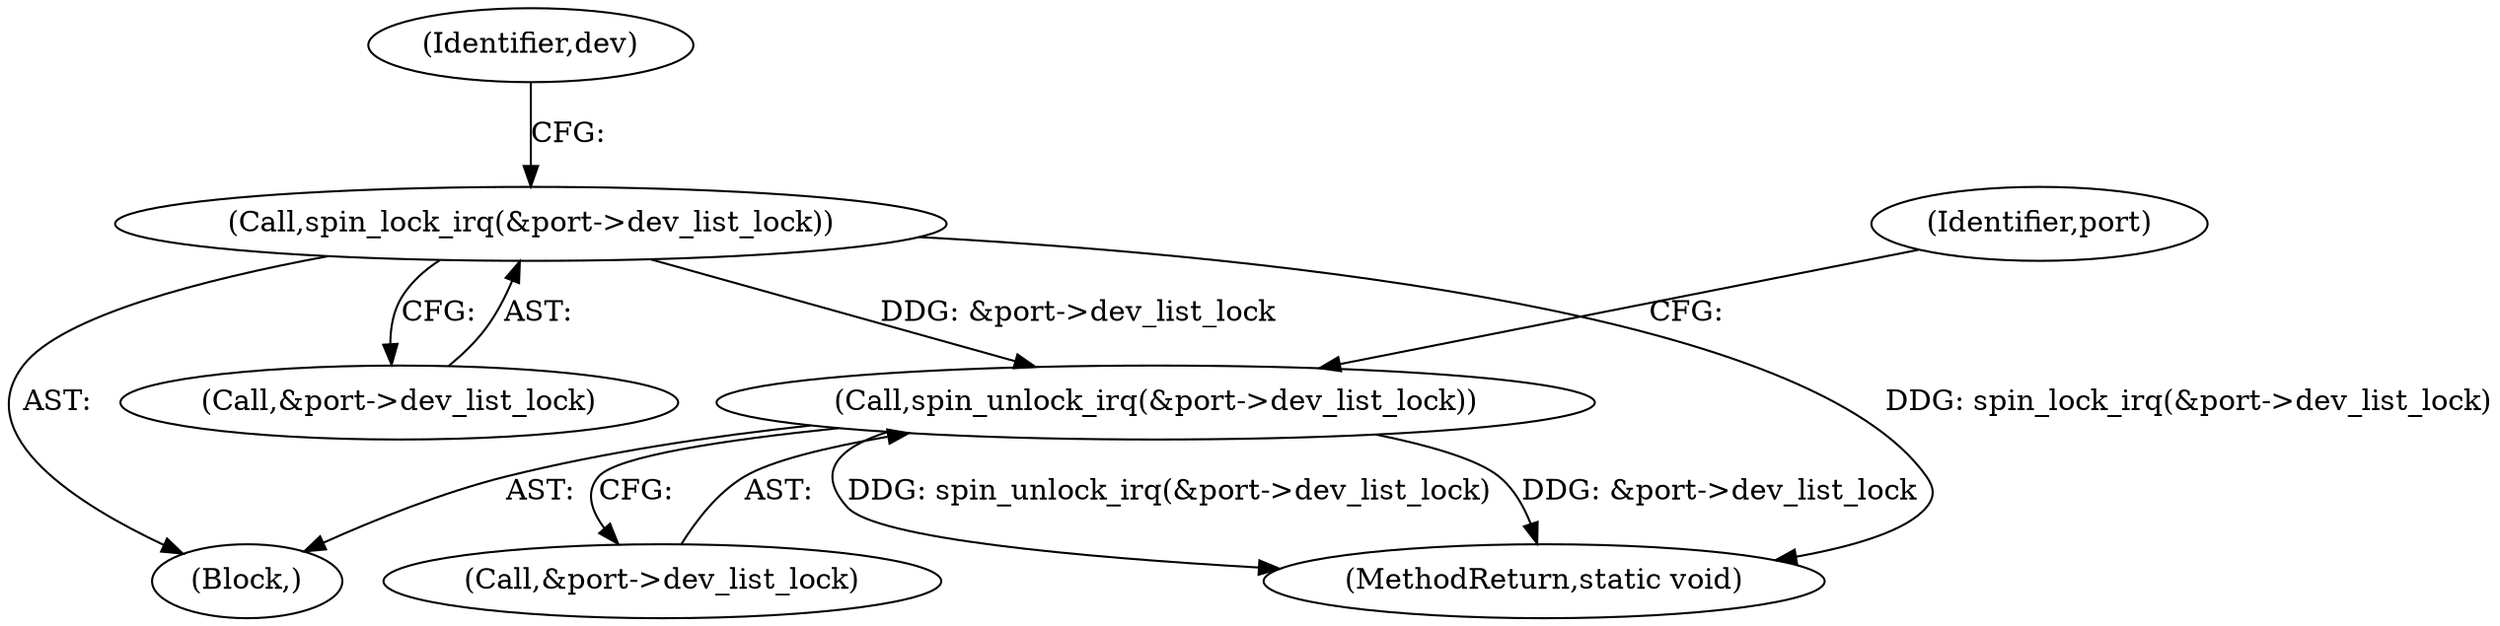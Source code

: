 digraph "0_linux_0558f33c06bb910e2879e355192227a8e8f0219d_4@pointer" {
"1000126" [label="(Call,spin_lock_irq(&port->dev_list_lock))"];
"1000140" [label="(Call,spin_unlock_irq(&port->dev_list_lock))"];
"1000140" [label="(Call,spin_unlock_irq(&port->dev_list_lock))"];
"1000146" [label="(Identifier,port)"];
"1000125" [label="(Block,)"];
"1000134" [label="(Identifier,dev)"];
"1000127" [label="(Call,&port->dev_list_lock)"];
"1000141" [label="(Call,&port->dev_list_lock)"];
"1000167" [label="(MethodReturn,static void)"];
"1000126" [label="(Call,spin_lock_irq(&port->dev_list_lock))"];
"1000126" -> "1000125"  [label="AST: "];
"1000126" -> "1000127"  [label="CFG: "];
"1000127" -> "1000126"  [label="AST: "];
"1000134" -> "1000126"  [label="CFG: "];
"1000126" -> "1000167"  [label="DDG: spin_lock_irq(&port->dev_list_lock)"];
"1000126" -> "1000140"  [label="DDG: &port->dev_list_lock"];
"1000140" -> "1000125"  [label="AST: "];
"1000140" -> "1000141"  [label="CFG: "];
"1000141" -> "1000140"  [label="AST: "];
"1000146" -> "1000140"  [label="CFG: "];
"1000140" -> "1000167"  [label="DDG: &port->dev_list_lock"];
"1000140" -> "1000167"  [label="DDG: spin_unlock_irq(&port->dev_list_lock)"];
}
